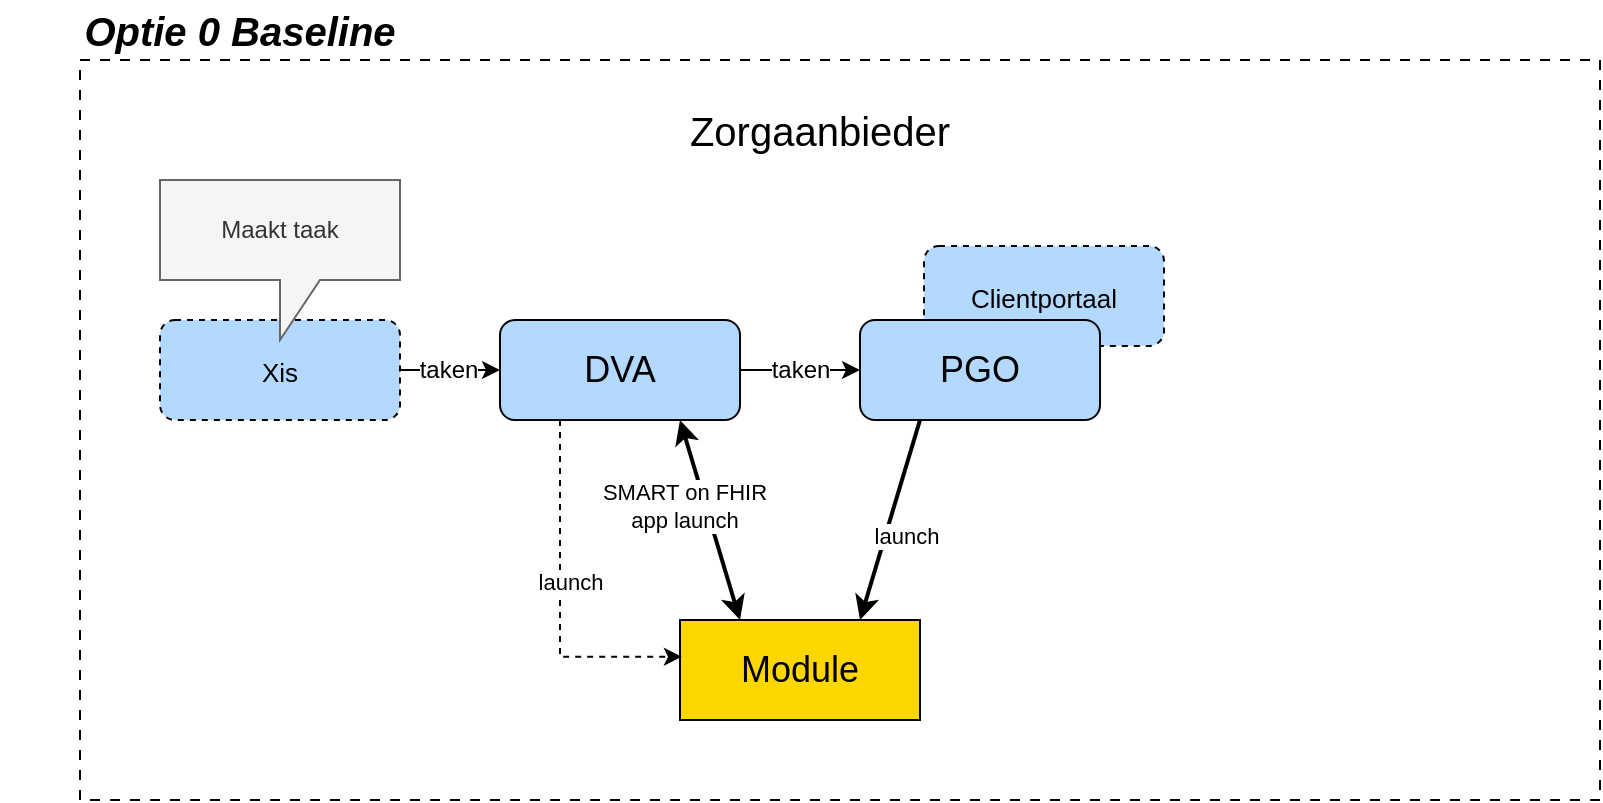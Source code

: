 <mxfile version="26.0.16">
  <diagram name="Page-1" id="koppeltaal-optie1">
    <mxGraphModel dx="1199" dy="761" grid="1" gridSize="10" guides="1" tooltips="1" connect="1" arrows="1" fold="1" page="1" pageScale="1" pageWidth="827" pageHeight="1169" math="0" shadow="0">
      <root>
        <mxCell id="0" />
        <mxCell id="1" parent="0" />
        <mxCell id="container-right" value="" style="rounded=0;whiteSpace=wrap;html=1;dashed=1;dashPattern=5 5;fillColor=none;strokeColor=#000000;movable=1;resizable=1;rotatable=1;deletable=1;editable=1;locked=0;connectable=1;" parent="1" vertex="1">
          <mxGeometry x="40" y="40" width="760" height="370" as="geometry" />
        </mxCell>
        <mxCell id="UCDTQaveK3n8pUaNRFL--1" value="&lt;div style=&quot;line-height: 100%;&quot;&gt;&lt;font style=&quot;font-size: 13px;&quot;&gt;Clientportaal&lt;/font&gt;&lt;/div&gt;" style="rounded=1;whiteSpace=wrap;html=1;fillColor=#B3D9FF;strokeColor=#000000;fontSize=18;arcSize=15;dashed=1;" parent="1" vertex="1">
          <mxGeometry x="462" y="133" width="120" height="50" as="geometry" />
        </mxCell>
        <mxCell id="label-zorgaanbieder" value="Zorgaanbieder" style="text;html=1;strokeColor=none;fillColor=none;align=center;verticalAlign=middle;whiteSpace=wrap;rounded=0;fontSize=20;fontStyle=0;" parent="1" vertex="1">
          <mxGeometry x="350" y="60" width="120" height="30" as="geometry" />
        </mxCell>
        <mxCell id="dva" value="DVA" style="rounded=1;whiteSpace=wrap;html=1;fillColor=#B3D9FF;strokeColor=#000000;fontSize=18;arcSize=15;" parent="1" vertex="1">
          <mxGeometry x="250" y="170" width="120" height="50" as="geometry" />
        </mxCell>
        <mxCell id="pgo" value="PGO" style="rounded=1;whiteSpace=wrap;html=1;fillColor=#B3D9FF;strokeColor=#000000;fontSize=18;arcSize=15;" parent="1" vertex="1">
          <mxGeometry x="430" y="170" width="120" height="50" as="geometry" />
        </mxCell>
        <mxCell id="module" value="Module" style="rounded=0;whiteSpace=wrap;html=1;fillColor=#FFD700;strokeColor=#000000;fontSize=18;" parent="1" vertex="1">
          <mxGeometry x="340" y="320" width="120" height="50" as="geometry" />
        </mxCell>
        <mxCell id="taken-arrow" value="taken" style="edgeStyle=orthogonalEdgeStyle;rounded=0;orthogonalLoop=1;jettySize=auto;html=1;exitX=1;exitY=0.5;exitDx=0;exitDy=0;entryX=0;entryY=0.5;entryDx=0;entryDy=0;strokeColor=#000000;fontSize=12;" parent="1" source="dva" target="pgo" edge="1">
          <mxGeometry relative="1" as="geometry" />
        </mxCell>
        <mxCell id="smart-fhir-arrow" value="SMART on FHIR&lt;div&gt;app launch&lt;/div&gt;" style="rounded=0;orthogonalLoop=1;jettySize=auto;html=1;exitX=0.75;exitY=1;exitDx=0;exitDy=0;entryX=0.25;entryY=0;entryDx=0;entryDy=0;strokeColor=#000000;strokeWidth=2;fontSize=11;startArrow=classic;startFill=1;" parent="1" source="dva" target="module" edge="1">
          <mxGeometry x="-0.2" y="-10" relative="1" as="geometry">
            <mxPoint as="offset" />
          </mxGeometry>
        </mxCell>
        <mxCell id="launch-arrow-solid" value="launch" style="rounded=0;orthogonalLoop=1;jettySize=auto;html=1;exitX=0.25;exitY=1;exitDx=0;exitDy=0;strokeColor=#000000;strokeWidth=2;fontSize=11;entryX=0.75;entryY=0;entryDx=0;entryDy=0;" parent="1" source="pgo" target="module" edge="1">
          <mxGeometry x="0.1" y="10" relative="1" as="geometry">
            <mxPoint as="offset" />
            <mxPoint x="430" y="310" as="targetPoint" />
          </mxGeometry>
        </mxCell>
        <mxCell id="launch-arrow-dotted" value="launch" style="rounded=0;orthogonalLoop=1;jettySize=auto;html=1;exitX=0.25;exitY=1;exitDx=0;exitDy=0;entryX=0.008;entryY=0.367;entryDx=0;entryDy=0;strokeColor=#000000;dashed=1;dashPattern=3 3;fontSize=11;entryPerimeter=0;edgeStyle=orthogonalEdgeStyle;" parent="1" source="dva" target="module" edge="1">
          <mxGeometry x="-0.1" y="5" relative="1" as="geometry">
            <mxPoint as="offset" />
          </mxGeometry>
        </mxCell>
        <mxCell id="g4M0AgsqHeYwkPXrlldv-4" style="edgeStyle=orthogonalEdgeStyle;rounded=0;orthogonalLoop=1;jettySize=auto;html=1;exitX=1;exitY=0.5;exitDx=0;exitDy=0;entryX=0;entryY=0.5;entryDx=0;entryDy=0;" parent="1" source="g4M0AgsqHeYwkPXrlldv-1" target="dva" edge="1">
          <mxGeometry relative="1" as="geometry" />
        </mxCell>
        <mxCell id="g4M0AgsqHeYwkPXrlldv-5" value="&lt;span style=&quot;font-size: 12px;&quot;&gt;taken&lt;/span&gt;" style="edgeLabel;html=1;align=center;verticalAlign=middle;resizable=0;points=[];" parent="g4M0AgsqHeYwkPXrlldv-4" vertex="1" connectable="0">
          <mxGeometry x="-0.04" relative="1" as="geometry">
            <mxPoint as="offset" />
          </mxGeometry>
        </mxCell>
        <mxCell id="g4M0AgsqHeYwkPXrlldv-1" value="&lt;div style=&quot;line-height: 100%;&quot;&gt;&lt;font style=&quot;font-size: 13px;&quot;&gt;Xis&lt;/font&gt;&lt;/div&gt;" style="rounded=1;whiteSpace=wrap;html=1;fillColor=#B3D9FF;strokeColor=#000000;fontSize=18;arcSize=15;dashed=1;" parent="1" vertex="1">
          <mxGeometry x="80" y="170" width="120" height="50" as="geometry" />
        </mxCell>
        <mxCell id="ITI2Gz6NsMx6yye5Es3I-1" value="Maakt taak" style="shape=callout;whiteSpace=wrap;html=1;perimeter=calloutPerimeter;fillColor=#f5f5f5;strokeColor=#666666;fontColor=#333333;" parent="1" vertex="1">
          <mxGeometry x="80" y="100" width="120" height="80" as="geometry" />
        </mxCell>
        <mxCell id="Jt2FDZTb8ehhdcVPdEhG-1" value="Optie 0 Baseline" style="text;html=1;align=center;verticalAlign=middle;whiteSpace=wrap;rounded=0;fontStyle=3;fontSize=20;" parent="1" vertex="1">
          <mxGeometry y="10" width="240" height="30" as="geometry" />
        </mxCell>
      </root>
    </mxGraphModel>
  </diagram>
</mxfile>
